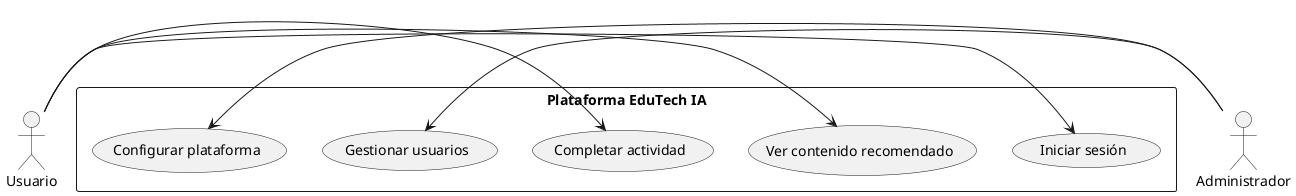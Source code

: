 @startuml

actor Usuario
actor Administrador

rectangle "Plataforma EduTech IA" {
  usecase "Iniciar sesión" as UC1
  usecase "Ver contenido recomendado" as UC2
  usecase "Completar actividad" as UC3
  usecase "Gestionar usuarios" as UC4
  usecase "Configurar plataforma" as UC5
}

Usuario -> UC1
Usuario -> UC2
Usuario -> UC3
Administrador -> UC4
Administrador -> UC5

@enduml